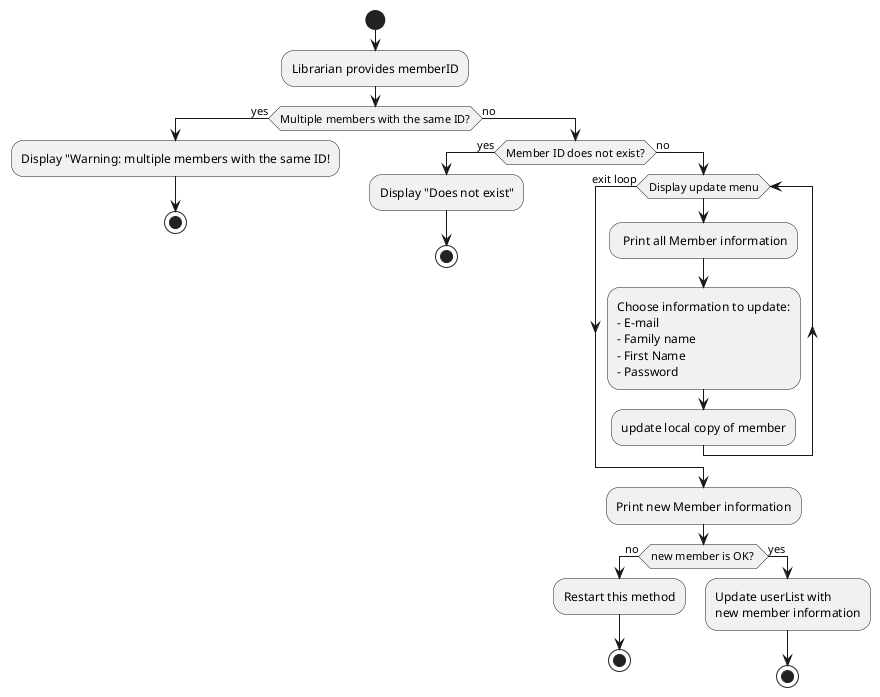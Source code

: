 @startuml

start
:Librarian provides memberID;

if (Multiple members with the same ID?) then (yes)
    :Display "Warning: multiple members with the same ID!;
    stop;
    else (no)
    if (Member ID does not exist?) then (yes)
    :Display "Does not exist";
    stop;
        else (no)
        while (Display update menu)
        : Print all Member information;
        :Choose information to update:
        - E-mail
        - Family name
        - First Name
        - Password;
        :update local copy of member;

        endwhile (exit loop)
        :Print new Member information;
        if (new member is OK? ) then (no)
        :Restart this method;
        stop
        else (yes)
        :Update userList with
        new member information;

    stop

@enduml